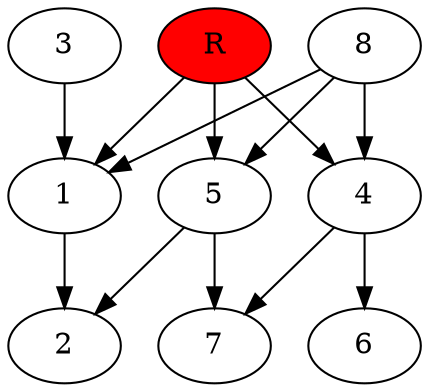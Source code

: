 digraph prb17638 {
	1
	2
	3
	4
	5
	6
	7
	8
	R [fillcolor="#ff0000" style=filled]
	1 -> 2
	3 -> 1
	4 -> 6
	4 -> 7
	5 -> 2
	5 -> 7
	8 -> 1
	8 -> 4
	8 -> 5
	R -> 1
	R -> 4
	R -> 5
}
